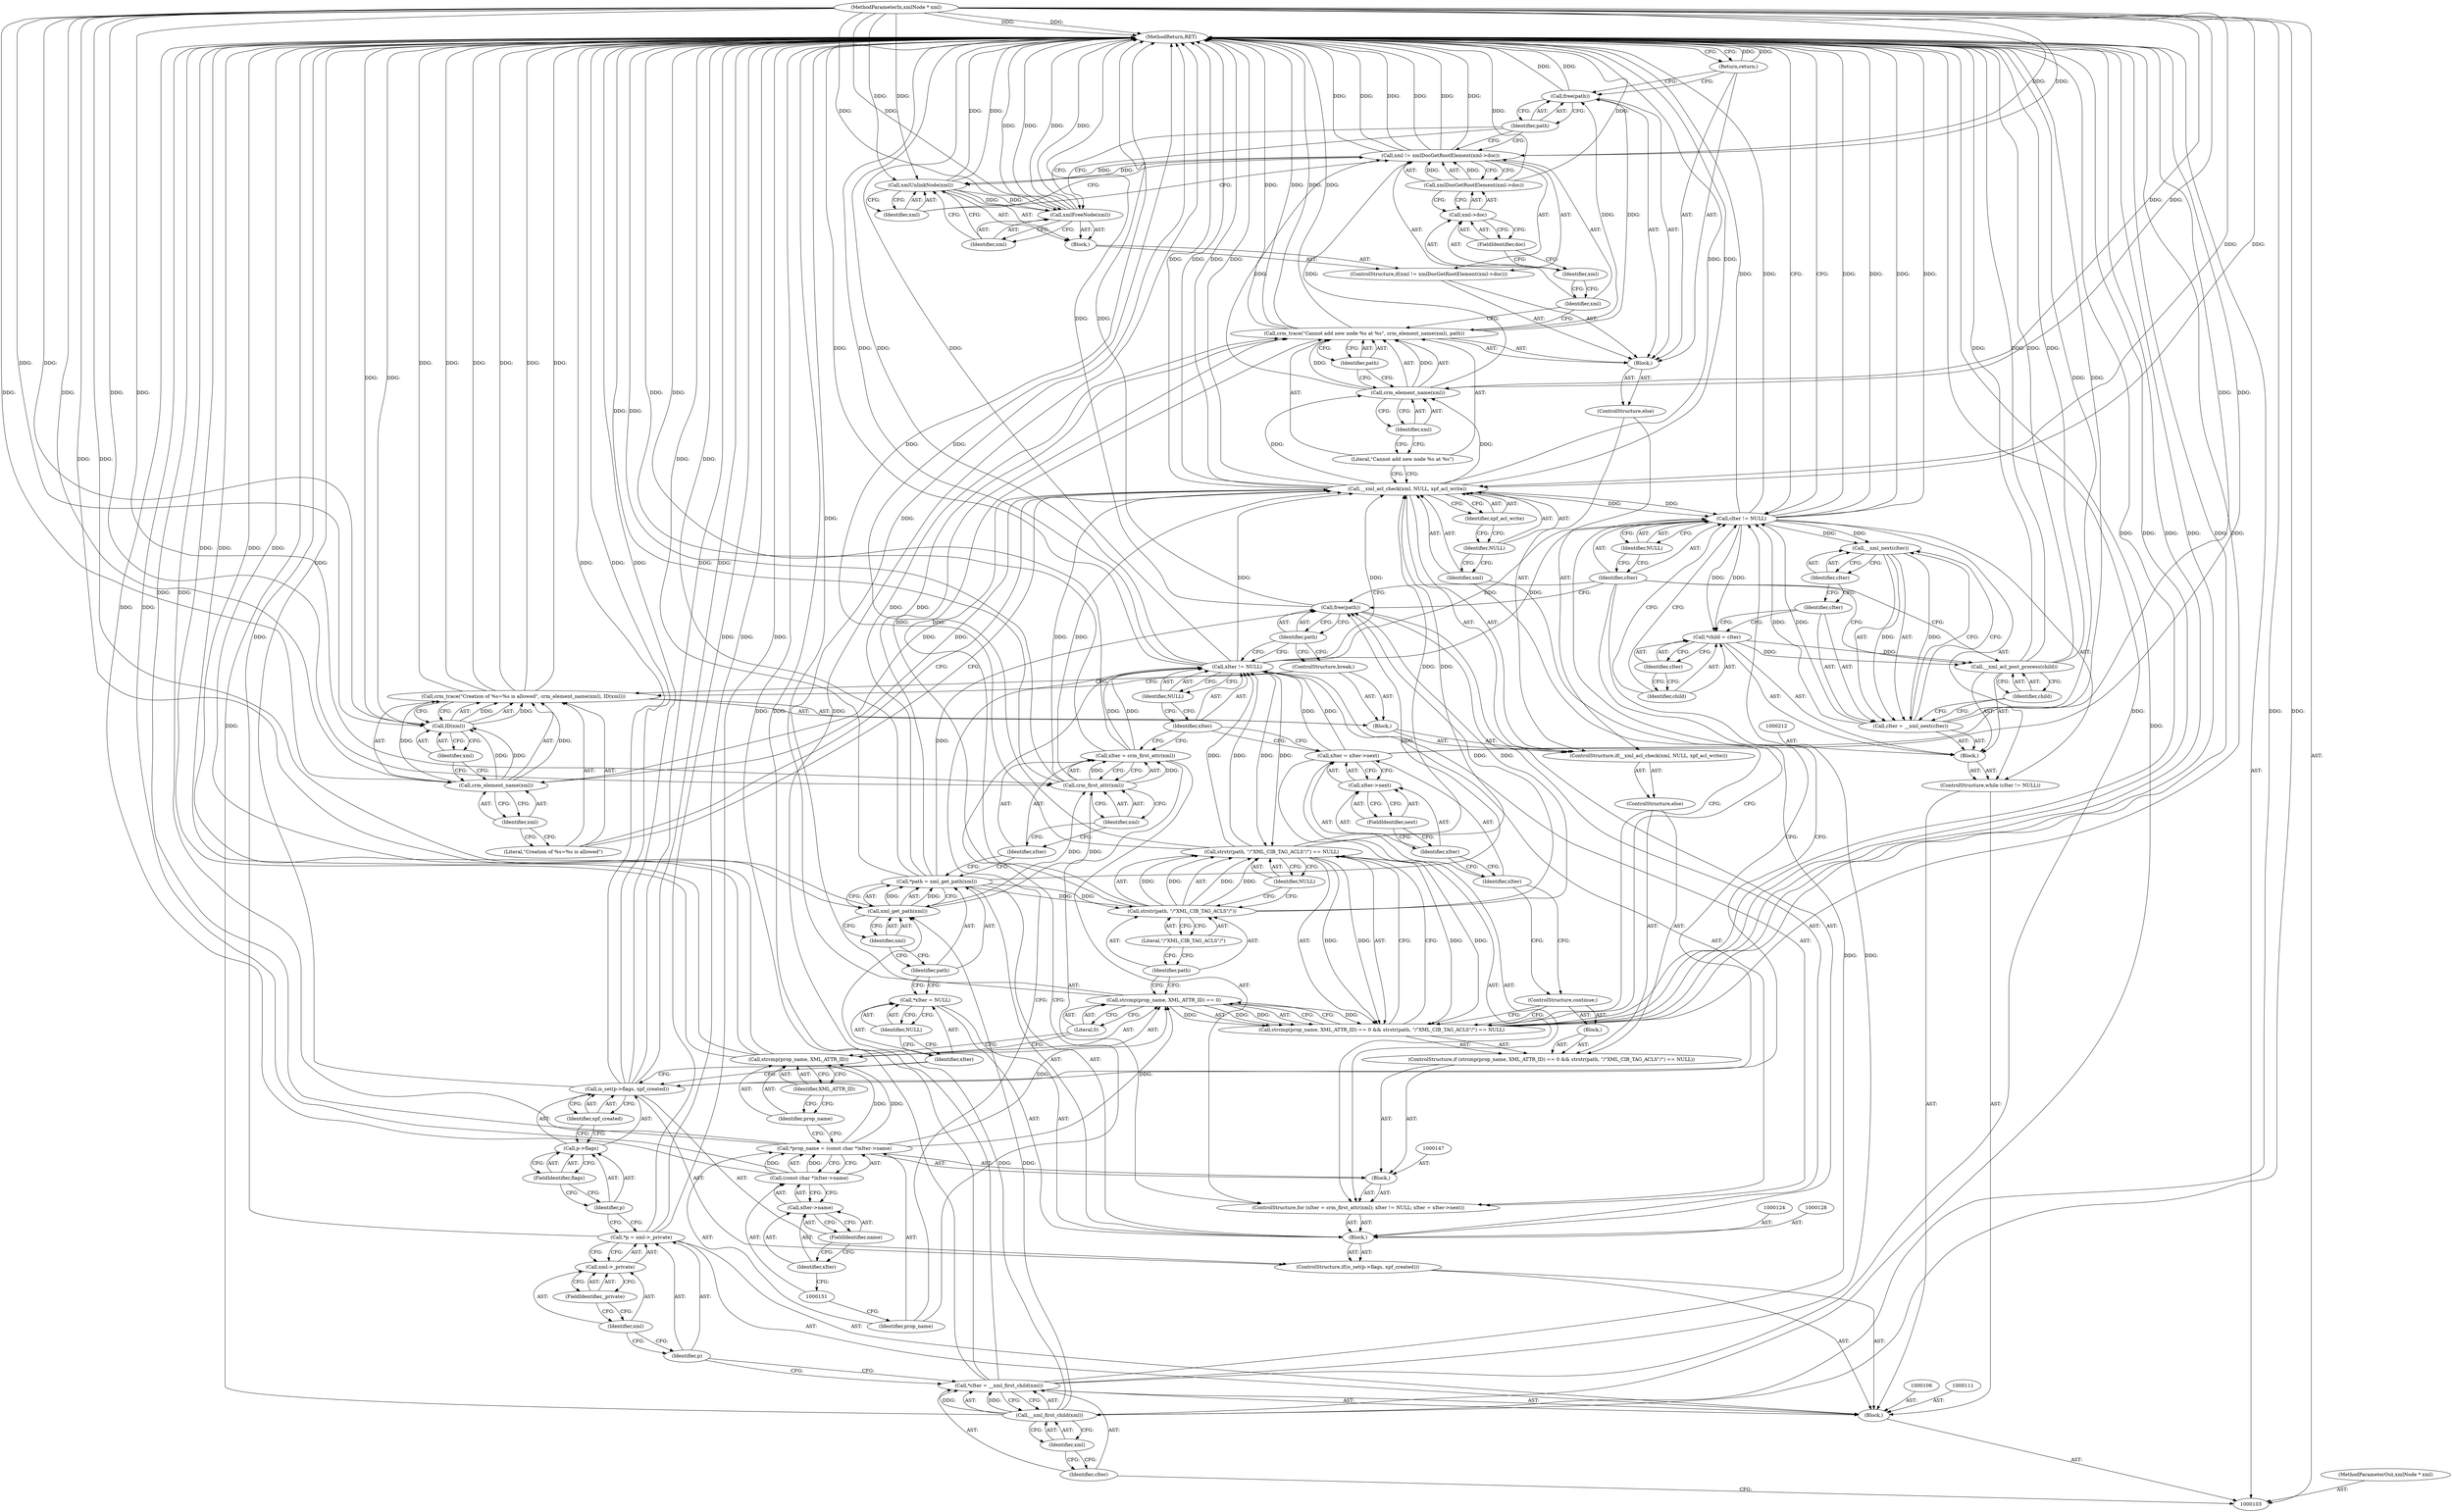digraph "0_pacemaker_84ac07c" {
"1000222" [label="(MethodReturn,RET)"];
"1000104" [label="(MethodParameterIn,xmlNode * xml)"];
"1000329" [label="(MethodParameterOut,xmlNode * xml)"];
"1000134" [label="(Call,xIter = crm_first_attr(xml))"];
"1000135" [label="(Identifier,xIter)"];
"1000136" [label="(Call,crm_first_attr(xml))"];
"1000137" [label="(Identifier,xml)"];
"1000138" [label="(Call,xIter != NULL)"];
"1000139" [label="(Identifier,xIter)"];
"1000140" [label="(Identifier,NULL)"];
"1000141" [label="(Call,xIter = xIter->next)"];
"1000142" [label="(Identifier,xIter)"];
"1000143" [label="(Call,xIter->next)"];
"1000144" [label="(Identifier,xIter)"];
"1000145" [label="(FieldIdentifier,next)"];
"1000133" [label="(ControlStructure,for (xIter = crm_first_attr(xml); xIter != NULL; xIter = xIter->next))"];
"1000146" [label="(Block,)"];
"1000148" [label="(Call,*prop_name = (const char *)xIter->name)"];
"1000149" [label="(Identifier,prop_name)"];
"1000150" [label="(Call,(const char *)xIter->name)"];
"1000152" [label="(Call,xIter->name)"];
"1000153" [label="(Identifier,xIter)"];
"1000154" [label="(FieldIdentifier,name)"];
"1000167" [label="(Block,)"];
"1000155" [label="(ControlStructure,if (strcmp(prop_name, XML_ATTR_ID) == 0 && strstr(path, \"/\"XML_CIB_TAG_ACLS\"/\") == NULL))"];
"1000156" [label="(Call,strcmp(prop_name, XML_ATTR_ID) == 0 && strstr(path, \"/\"XML_CIB_TAG_ACLS\"/\") == NULL)"];
"1000157" [label="(Call,strcmp(prop_name, XML_ATTR_ID) == 0)"];
"1000158" [label="(Call,strcmp(prop_name, XML_ATTR_ID))"];
"1000159" [label="(Identifier,prop_name)"];
"1000160" [label="(Identifier,XML_ATTR_ID)"];
"1000161" [label="(Literal,0)"];
"1000162" [label="(Call,strstr(path, \"/\"XML_CIB_TAG_ACLS\"/\") == NULL)"];
"1000163" [label="(Call,strstr(path, \"/\"XML_CIB_TAG_ACLS\"/\"))"];
"1000164" [label="(Identifier,path)"];
"1000165" [label="(Literal,\"/\"XML_CIB_TAG_ACLS\"/\")"];
"1000166" [label="(Identifier,NULL)"];
"1000168" [label="(ControlStructure,continue;)"];
"1000105" [label="(Block,)"];
"1000169" [label="(ControlStructure,else)"];
"1000170" [label="(ControlStructure,if(__xml_acl_check(xml, NULL, xpf_acl_write)))"];
"1000171" [label="(Call,__xml_acl_check(xml, NULL, xpf_acl_write))"];
"1000172" [label="(Identifier,xml)"];
"1000173" [label="(Identifier,NULL)"];
"1000174" [label="(Identifier,xpf_acl_write)"];
"1000175" [label="(Block,)"];
"1000176" [label="(Call,crm_trace(\"Creation of %s=%s is allowed\", crm_element_name(xml), ID(xml)))"];
"1000177" [label="(Literal,\"Creation of %s=%s is allowed\")"];
"1000178" [label="(Call,crm_element_name(xml))"];
"1000179" [label="(Identifier,xml)"];
"1000180" [label="(Call,ID(xml))"];
"1000181" [label="(Identifier,xml)"];
"1000182" [label="(ControlStructure,break;)"];
"1000183" [label="(ControlStructure,else)"];
"1000184" [label="(Block,)"];
"1000185" [label="(Call,crm_trace(\"Cannot add new node %s at %s\", crm_element_name(xml), path))"];
"1000186" [label="(Literal,\"Cannot add new node %s at %s\")"];
"1000187" [label="(Call,crm_element_name(xml))"];
"1000188" [label="(Identifier,xml)"];
"1000189" [label="(Identifier,path)"];
"1000190" [label="(ControlStructure,if(xml != xmlDocGetRootElement(xml->doc)))"];
"1000191" [label="(Call,xml != xmlDocGetRootElement(xml->doc))"];
"1000192" [label="(Identifier,xml)"];
"1000193" [label="(Call,xmlDocGetRootElement(xml->doc))"];
"1000194" [label="(Call,xml->doc)"];
"1000195" [label="(Identifier,xml)"];
"1000196" [label="(FieldIdentifier,doc)"];
"1000197" [label="(Block,)"];
"1000198" [label="(Call,xmlUnlinkNode(xml))"];
"1000199" [label="(Identifier,xml)"];
"1000107" [label="(Call,*cIter = __xml_first_child(xml))"];
"1000108" [label="(Identifier,cIter)"];
"1000109" [label="(Call,__xml_first_child(xml))"];
"1000110" [label="(Identifier,xml)"];
"1000200" [label="(Call,xmlFreeNode(xml))"];
"1000201" [label="(Identifier,xml)"];
"1000202" [label="(Call,free(path))"];
"1000203" [label="(Identifier,path)"];
"1000204" [label="(Return,return;)"];
"1000206" [label="(Identifier,path)"];
"1000205" [label="(Call,free(path))"];
"1000208" [label="(Call,cIter != NULL)"];
"1000209" [label="(Identifier,cIter)"];
"1000210" [label="(Identifier,NULL)"];
"1000207" [label="(ControlStructure,while (cIter != NULL))"];
"1000112" [label="(Call,*p = xml->_private)"];
"1000113" [label="(Identifier,p)"];
"1000114" [label="(Call,xml->_private)"];
"1000115" [label="(Identifier,xml)"];
"1000116" [label="(FieldIdentifier,_private)"];
"1000213" [label="(Call,*child = cIter)"];
"1000214" [label="(Identifier,child)"];
"1000215" [label="(Identifier,cIter)"];
"1000211" [label="(Block,)"];
"1000218" [label="(Call,__xml_next(cIter))"];
"1000219" [label="(Identifier,cIter)"];
"1000216" [label="(Call,cIter = __xml_next(cIter))"];
"1000217" [label="(Identifier,cIter)"];
"1000221" [label="(Identifier,child)"];
"1000220" [label="(Call,__xml_acl_post_process(child))"];
"1000119" [label="(Call,p->flags)"];
"1000120" [label="(Identifier,p)"];
"1000121" [label="(FieldIdentifier,flags)"];
"1000122" [label="(Identifier,xpf_created)"];
"1000117" [label="(ControlStructure,if(is_set(p->flags, xpf_created)))"];
"1000118" [label="(Call,is_set(p->flags, xpf_created))"];
"1000125" [label="(Call,*xIter = NULL)"];
"1000126" [label="(Identifier,xIter)"];
"1000127" [label="(Identifier,NULL)"];
"1000129" [label="(Call,*path = xml_get_path(xml))"];
"1000130" [label="(Identifier,path)"];
"1000131" [label="(Call,xml_get_path(xml))"];
"1000132" [label="(Identifier,xml)"];
"1000123" [label="(Block,)"];
"1000222" -> "1000103"  [label="AST: "];
"1000222" -> "1000204"  [label="CFG: "];
"1000222" -> "1000208"  [label="CFG: "];
"1000204" -> "1000222"  [label="DDG: "];
"1000185" -> "1000222"  [label="DDG: "];
"1000185" -> "1000222"  [label="DDG: "];
"1000104" -> "1000222"  [label="DDG: "];
"1000150" -> "1000222"  [label="DDG: "];
"1000180" -> "1000222"  [label="DDG: "];
"1000118" -> "1000222"  [label="DDG: "];
"1000118" -> "1000222"  [label="DDG: "];
"1000118" -> "1000222"  [label="DDG: "];
"1000148" -> "1000222"  [label="DDG: "];
"1000191" -> "1000222"  [label="DDG: "];
"1000191" -> "1000222"  [label="DDG: "];
"1000191" -> "1000222"  [label="DDG: "];
"1000176" -> "1000222"  [label="DDG: "];
"1000176" -> "1000222"  [label="DDG: "];
"1000176" -> "1000222"  [label="DDG: "];
"1000158" -> "1000222"  [label="DDG: "];
"1000158" -> "1000222"  [label="DDG: "];
"1000220" -> "1000222"  [label="DDG: "];
"1000220" -> "1000222"  [label="DDG: "];
"1000193" -> "1000222"  [label="DDG: "];
"1000200" -> "1000222"  [label="DDG: "];
"1000200" -> "1000222"  [label="DDG: "];
"1000107" -> "1000222"  [label="DDG: "];
"1000107" -> "1000222"  [label="DDG: "];
"1000208" -> "1000222"  [label="DDG: "];
"1000208" -> "1000222"  [label="DDG: "];
"1000208" -> "1000222"  [label="DDG: "];
"1000156" -> "1000222"  [label="DDG: "];
"1000156" -> "1000222"  [label="DDG: "];
"1000156" -> "1000222"  [label="DDG: "];
"1000112" -> "1000222"  [label="DDG: "];
"1000112" -> "1000222"  [label="DDG: "];
"1000205" -> "1000222"  [label="DDG: "];
"1000138" -> "1000222"  [label="DDG: "];
"1000138" -> "1000222"  [label="DDG: "];
"1000157" -> "1000222"  [label="DDG: "];
"1000216" -> "1000222"  [label="DDG: "];
"1000202" -> "1000222"  [label="DDG: "];
"1000109" -> "1000222"  [label="DDG: "];
"1000171" -> "1000222"  [label="DDG: "];
"1000171" -> "1000222"  [label="DDG: "];
"1000171" -> "1000222"  [label="DDG: "];
"1000141" -> "1000222"  [label="DDG: "];
"1000134" -> "1000222"  [label="DDG: "];
"1000162" -> "1000222"  [label="DDG: "];
"1000136" -> "1000222"  [label="DDG: "];
"1000198" -> "1000222"  [label="DDG: "];
"1000129" -> "1000222"  [label="DDG: "];
"1000104" -> "1000103"  [label="AST: "];
"1000104" -> "1000222"  [label="DDG: "];
"1000104" -> "1000109"  [label="DDG: "];
"1000104" -> "1000131"  [label="DDG: "];
"1000104" -> "1000136"  [label="DDG: "];
"1000104" -> "1000171"  [label="DDG: "];
"1000104" -> "1000178"  [label="DDG: "];
"1000104" -> "1000180"  [label="DDG: "];
"1000104" -> "1000187"  [label="DDG: "];
"1000104" -> "1000191"  [label="DDG: "];
"1000104" -> "1000198"  [label="DDG: "];
"1000104" -> "1000200"  [label="DDG: "];
"1000329" -> "1000103"  [label="AST: "];
"1000134" -> "1000133"  [label="AST: "];
"1000134" -> "1000136"  [label="CFG: "];
"1000135" -> "1000134"  [label="AST: "];
"1000136" -> "1000134"  [label="AST: "];
"1000139" -> "1000134"  [label="CFG: "];
"1000134" -> "1000222"  [label="DDG: "];
"1000136" -> "1000134"  [label="DDG: "];
"1000134" -> "1000138"  [label="DDG: "];
"1000135" -> "1000134"  [label="AST: "];
"1000135" -> "1000129"  [label="CFG: "];
"1000137" -> "1000135"  [label="CFG: "];
"1000136" -> "1000134"  [label="AST: "];
"1000136" -> "1000137"  [label="CFG: "];
"1000137" -> "1000136"  [label="AST: "];
"1000134" -> "1000136"  [label="CFG: "];
"1000136" -> "1000222"  [label="DDG: "];
"1000136" -> "1000134"  [label="DDG: "];
"1000131" -> "1000136"  [label="DDG: "];
"1000104" -> "1000136"  [label="DDG: "];
"1000136" -> "1000171"  [label="DDG: "];
"1000137" -> "1000136"  [label="AST: "];
"1000137" -> "1000135"  [label="CFG: "];
"1000136" -> "1000137"  [label="CFG: "];
"1000138" -> "1000133"  [label="AST: "];
"1000138" -> "1000140"  [label="CFG: "];
"1000139" -> "1000138"  [label="AST: "];
"1000140" -> "1000138"  [label="AST: "];
"1000149" -> "1000138"  [label="CFG: "];
"1000206" -> "1000138"  [label="CFG: "];
"1000138" -> "1000222"  [label="DDG: "];
"1000138" -> "1000222"  [label="DDG: "];
"1000141" -> "1000138"  [label="DDG: "];
"1000134" -> "1000138"  [label="DDG: "];
"1000162" -> "1000138"  [label="DDG: "];
"1000138" -> "1000162"  [label="DDG: "];
"1000138" -> "1000171"  [label="DDG: "];
"1000138" -> "1000208"  [label="DDG: "];
"1000139" -> "1000138"  [label="AST: "];
"1000139" -> "1000134"  [label="CFG: "];
"1000139" -> "1000141"  [label="CFG: "];
"1000140" -> "1000139"  [label="CFG: "];
"1000140" -> "1000138"  [label="AST: "];
"1000140" -> "1000139"  [label="CFG: "];
"1000138" -> "1000140"  [label="CFG: "];
"1000141" -> "1000133"  [label="AST: "];
"1000141" -> "1000143"  [label="CFG: "];
"1000142" -> "1000141"  [label="AST: "];
"1000143" -> "1000141"  [label="AST: "];
"1000139" -> "1000141"  [label="CFG: "];
"1000141" -> "1000222"  [label="DDG: "];
"1000141" -> "1000138"  [label="DDG: "];
"1000142" -> "1000141"  [label="AST: "];
"1000142" -> "1000168"  [label="CFG: "];
"1000144" -> "1000142"  [label="CFG: "];
"1000143" -> "1000141"  [label="AST: "];
"1000143" -> "1000145"  [label="CFG: "];
"1000144" -> "1000143"  [label="AST: "];
"1000145" -> "1000143"  [label="AST: "];
"1000141" -> "1000143"  [label="CFG: "];
"1000144" -> "1000143"  [label="AST: "];
"1000144" -> "1000142"  [label="CFG: "];
"1000145" -> "1000144"  [label="CFG: "];
"1000145" -> "1000143"  [label="AST: "];
"1000145" -> "1000144"  [label="CFG: "];
"1000143" -> "1000145"  [label="CFG: "];
"1000133" -> "1000123"  [label="AST: "];
"1000134" -> "1000133"  [label="AST: "];
"1000138" -> "1000133"  [label="AST: "];
"1000141" -> "1000133"  [label="AST: "];
"1000146" -> "1000133"  [label="AST: "];
"1000146" -> "1000133"  [label="AST: "];
"1000147" -> "1000146"  [label="AST: "];
"1000148" -> "1000146"  [label="AST: "];
"1000155" -> "1000146"  [label="AST: "];
"1000148" -> "1000146"  [label="AST: "];
"1000148" -> "1000150"  [label="CFG: "];
"1000149" -> "1000148"  [label="AST: "];
"1000150" -> "1000148"  [label="AST: "];
"1000159" -> "1000148"  [label="CFG: "];
"1000148" -> "1000222"  [label="DDG: "];
"1000150" -> "1000148"  [label="DDG: "];
"1000148" -> "1000157"  [label="DDG: "];
"1000148" -> "1000158"  [label="DDG: "];
"1000149" -> "1000148"  [label="AST: "];
"1000149" -> "1000138"  [label="CFG: "];
"1000151" -> "1000149"  [label="CFG: "];
"1000150" -> "1000148"  [label="AST: "];
"1000150" -> "1000152"  [label="CFG: "];
"1000151" -> "1000150"  [label="AST: "];
"1000152" -> "1000150"  [label="AST: "];
"1000148" -> "1000150"  [label="CFG: "];
"1000150" -> "1000222"  [label="DDG: "];
"1000150" -> "1000148"  [label="DDG: "];
"1000152" -> "1000150"  [label="AST: "];
"1000152" -> "1000154"  [label="CFG: "];
"1000153" -> "1000152"  [label="AST: "];
"1000154" -> "1000152"  [label="AST: "];
"1000150" -> "1000152"  [label="CFG: "];
"1000153" -> "1000152"  [label="AST: "];
"1000153" -> "1000151"  [label="CFG: "];
"1000154" -> "1000153"  [label="CFG: "];
"1000154" -> "1000152"  [label="AST: "];
"1000154" -> "1000153"  [label="CFG: "];
"1000152" -> "1000154"  [label="CFG: "];
"1000167" -> "1000155"  [label="AST: "];
"1000168" -> "1000167"  [label="AST: "];
"1000155" -> "1000146"  [label="AST: "];
"1000156" -> "1000155"  [label="AST: "];
"1000167" -> "1000155"  [label="AST: "];
"1000169" -> "1000155"  [label="AST: "];
"1000156" -> "1000155"  [label="AST: "];
"1000156" -> "1000157"  [label="CFG: "];
"1000156" -> "1000162"  [label="CFG: "];
"1000157" -> "1000156"  [label="AST: "];
"1000162" -> "1000156"  [label="AST: "];
"1000168" -> "1000156"  [label="CFG: "];
"1000172" -> "1000156"  [label="CFG: "];
"1000156" -> "1000222"  [label="DDG: "];
"1000156" -> "1000222"  [label="DDG: "];
"1000156" -> "1000222"  [label="DDG: "];
"1000157" -> "1000156"  [label="DDG: "];
"1000157" -> "1000156"  [label="DDG: "];
"1000162" -> "1000156"  [label="DDG: "];
"1000162" -> "1000156"  [label="DDG: "];
"1000157" -> "1000156"  [label="AST: "];
"1000157" -> "1000161"  [label="CFG: "];
"1000158" -> "1000157"  [label="AST: "];
"1000161" -> "1000157"  [label="AST: "];
"1000164" -> "1000157"  [label="CFG: "];
"1000156" -> "1000157"  [label="CFG: "];
"1000157" -> "1000222"  [label="DDG: "];
"1000157" -> "1000156"  [label="DDG: "];
"1000157" -> "1000156"  [label="DDG: "];
"1000148" -> "1000157"  [label="DDG: "];
"1000158" -> "1000157"  [label="AST: "];
"1000158" -> "1000160"  [label="CFG: "];
"1000159" -> "1000158"  [label="AST: "];
"1000160" -> "1000158"  [label="AST: "];
"1000161" -> "1000158"  [label="CFG: "];
"1000158" -> "1000222"  [label="DDG: "];
"1000158" -> "1000222"  [label="DDG: "];
"1000148" -> "1000158"  [label="DDG: "];
"1000159" -> "1000158"  [label="AST: "];
"1000159" -> "1000148"  [label="CFG: "];
"1000160" -> "1000159"  [label="CFG: "];
"1000160" -> "1000158"  [label="AST: "];
"1000160" -> "1000159"  [label="CFG: "];
"1000158" -> "1000160"  [label="CFG: "];
"1000161" -> "1000157"  [label="AST: "];
"1000161" -> "1000158"  [label="CFG: "];
"1000157" -> "1000161"  [label="CFG: "];
"1000162" -> "1000156"  [label="AST: "];
"1000162" -> "1000166"  [label="CFG: "];
"1000163" -> "1000162"  [label="AST: "];
"1000166" -> "1000162"  [label="AST: "];
"1000156" -> "1000162"  [label="CFG: "];
"1000162" -> "1000222"  [label="DDG: "];
"1000162" -> "1000138"  [label="DDG: "];
"1000162" -> "1000156"  [label="DDG: "];
"1000162" -> "1000156"  [label="DDG: "];
"1000163" -> "1000162"  [label="DDG: "];
"1000163" -> "1000162"  [label="DDG: "];
"1000138" -> "1000162"  [label="DDG: "];
"1000162" -> "1000171"  [label="DDG: "];
"1000163" -> "1000162"  [label="AST: "];
"1000163" -> "1000165"  [label="CFG: "];
"1000164" -> "1000163"  [label="AST: "];
"1000165" -> "1000163"  [label="AST: "];
"1000166" -> "1000163"  [label="CFG: "];
"1000163" -> "1000162"  [label="DDG: "];
"1000163" -> "1000162"  [label="DDG: "];
"1000129" -> "1000163"  [label="DDG: "];
"1000163" -> "1000185"  [label="DDG: "];
"1000163" -> "1000205"  [label="DDG: "];
"1000164" -> "1000163"  [label="AST: "];
"1000164" -> "1000157"  [label="CFG: "];
"1000165" -> "1000164"  [label="CFG: "];
"1000165" -> "1000163"  [label="AST: "];
"1000165" -> "1000164"  [label="CFG: "];
"1000163" -> "1000165"  [label="CFG: "];
"1000166" -> "1000162"  [label="AST: "];
"1000166" -> "1000163"  [label="CFG: "];
"1000162" -> "1000166"  [label="CFG: "];
"1000168" -> "1000167"  [label="AST: "];
"1000168" -> "1000156"  [label="CFG: "];
"1000142" -> "1000168"  [label="CFG: "];
"1000105" -> "1000103"  [label="AST: "];
"1000106" -> "1000105"  [label="AST: "];
"1000107" -> "1000105"  [label="AST: "];
"1000111" -> "1000105"  [label="AST: "];
"1000112" -> "1000105"  [label="AST: "];
"1000117" -> "1000105"  [label="AST: "];
"1000207" -> "1000105"  [label="AST: "];
"1000169" -> "1000155"  [label="AST: "];
"1000170" -> "1000169"  [label="AST: "];
"1000170" -> "1000169"  [label="AST: "];
"1000171" -> "1000170"  [label="AST: "];
"1000175" -> "1000170"  [label="AST: "];
"1000183" -> "1000170"  [label="AST: "];
"1000171" -> "1000170"  [label="AST: "];
"1000171" -> "1000174"  [label="CFG: "];
"1000172" -> "1000171"  [label="AST: "];
"1000173" -> "1000171"  [label="AST: "];
"1000174" -> "1000171"  [label="AST: "];
"1000177" -> "1000171"  [label="CFG: "];
"1000186" -> "1000171"  [label="CFG: "];
"1000171" -> "1000222"  [label="DDG: "];
"1000171" -> "1000222"  [label="DDG: "];
"1000171" -> "1000222"  [label="DDG: "];
"1000136" -> "1000171"  [label="DDG: "];
"1000104" -> "1000171"  [label="DDG: "];
"1000162" -> "1000171"  [label="DDG: "];
"1000138" -> "1000171"  [label="DDG: "];
"1000171" -> "1000178"  [label="DDG: "];
"1000171" -> "1000187"  [label="DDG: "];
"1000171" -> "1000208"  [label="DDG: "];
"1000172" -> "1000171"  [label="AST: "];
"1000172" -> "1000156"  [label="CFG: "];
"1000173" -> "1000172"  [label="CFG: "];
"1000173" -> "1000171"  [label="AST: "];
"1000173" -> "1000172"  [label="CFG: "];
"1000174" -> "1000173"  [label="CFG: "];
"1000174" -> "1000171"  [label="AST: "];
"1000174" -> "1000173"  [label="CFG: "];
"1000171" -> "1000174"  [label="CFG: "];
"1000175" -> "1000170"  [label="AST: "];
"1000176" -> "1000175"  [label="AST: "];
"1000182" -> "1000175"  [label="AST: "];
"1000176" -> "1000175"  [label="AST: "];
"1000176" -> "1000180"  [label="CFG: "];
"1000177" -> "1000176"  [label="AST: "];
"1000178" -> "1000176"  [label="AST: "];
"1000180" -> "1000176"  [label="AST: "];
"1000182" -> "1000176"  [label="CFG: "];
"1000176" -> "1000222"  [label="DDG: "];
"1000176" -> "1000222"  [label="DDG: "];
"1000176" -> "1000222"  [label="DDG: "];
"1000178" -> "1000176"  [label="DDG: "];
"1000180" -> "1000176"  [label="DDG: "];
"1000177" -> "1000176"  [label="AST: "];
"1000177" -> "1000171"  [label="CFG: "];
"1000179" -> "1000177"  [label="CFG: "];
"1000178" -> "1000176"  [label="AST: "];
"1000178" -> "1000179"  [label="CFG: "];
"1000179" -> "1000178"  [label="AST: "];
"1000181" -> "1000178"  [label="CFG: "];
"1000178" -> "1000176"  [label="DDG: "];
"1000171" -> "1000178"  [label="DDG: "];
"1000104" -> "1000178"  [label="DDG: "];
"1000178" -> "1000180"  [label="DDG: "];
"1000179" -> "1000178"  [label="AST: "];
"1000179" -> "1000177"  [label="CFG: "];
"1000178" -> "1000179"  [label="CFG: "];
"1000180" -> "1000176"  [label="AST: "];
"1000180" -> "1000181"  [label="CFG: "];
"1000181" -> "1000180"  [label="AST: "];
"1000176" -> "1000180"  [label="CFG: "];
"1000180" -> "1000222"  [label="DDG: "];
"1000180" -> "1000176"  [label="DDG: "];
"1000178" -> "1000180"  [label="DDG: "];
"1000104" -> "1000180"  [label="DDG: "];
"1000181" -> "1000180"  [label="AST: "];
"1000181" -> "1000178"  [label="CFG: "];
"1000180" -> "1000181"  [label="CFG: "];
"1000182" -> "1000175"  [label="AST: "];
"1000182" -> "1000176"  [label="CFG: "];
"1000206" -> "1000182"  [label="CFG: "];
"1000183" -> "1000170"  [label="AST: "];
"1000184" -> "1000183"  [label="AST: "];
"1000184" -> "1000183"  [label="AST: "];
"1000185" -> "1000184"  [label="AST: "];
"1000190" -> "1000184"  [label="AST: "];
"1000202" -> "1000184"  [label="AST: "];
"1000204" -> "1000184"  [label="AST: "];
"1000185" -> "1000184"  [label="AST: "];
"1000185" -> "1000189"  [label="CFG: "];
"1000186" -> "1000185"  [label="AST: "];
"1000187" -> "1000185"  [label="AST: "];
"1000189" -> "1000185"  [label="AST: "];
"1000192" -> "1000185"  [label="CFG: "];
"1000185" -> "1000222"  [label="DDG: "];
"1000185" -> "1000222"  [label="DDG: "];
"1000187" -> "1000185"  [label="DDG: "];
"1000129" -> "1000185"  [label="DDG: "];
"1000163" -> "1000185"  [label="DDG: "];
"1000185" -> "1000202"  [label="DDG: "];
"1000186" -> "1000185"  [label="AST: "];
"1000186" -> "1000171"  [label="CFG: "];
"1000188" -> "1000186"  [label="CFG: "];
"1000187" -> "1000185"  [label="AST: "];
"1000187" -> "1000188"  [label="CFG: "];
"1000188" -> "1000187"  [label="AST: "];
"1000189" -> "1000187"  [label="CFG: "];
"1000187" -> "1000185"  [label="DDG: "];
"1000171" -> "1000187"  [label="DDG: "];
"1000104" -> "1000187"  [label="DDG: "];
"1000187" -> "1000191"  [label="DDG: "];
"1000188" -> "1000187"  [label="AST: "];
"1000188" -> "1000186"  [label="CFG: "];
"1000187" -> "1000188"  [label="CFG: "];
"1000189" -> "1000185"  [label="AST: "];
"1000189" -> "1000187"  [label="CFG: "];
"1000185" -> "1000189"  [label="CFG: "];
"1000190" -> "1000184"  [label="AST: "];
"1000191" -> "1000190"  [label="AST: "];
"1000197" -> "1000190"  [label="AST: "];
"1000191" -> "1000190"  [label="AST: "];
"1000191" -> "1000193"  [label="CFG: "];
"1000192" -> "1000191"  [label="AST: "];
"1000193" -> "1000191"  [label="AST: "];
"1000199" -> "1000191"  [label="CFG: "];
"1000203" -> "1000191"  [label="CFG: "];
"1000191" -> "1000222"  [label="DDG: "];
"1000191" -> "1000222"  [label="DDG: "];
"1000191" -> "1000222"  [label="DDG: "];
"1000187" -> "1000191"  [label="DDG: "];
"1000104" -> "1000191"  [label="DDG: "];
"1000193" -> "1000191"  [label="DDG: "];
"1000191" -> "1000198"  [label="DDG: "];
"1000192" -> "1000191"  [label="AST: "];
"1000192" -> "1000185"  [label="CFG: "];
"1000195" -> "1000192"  [label="CFG: "];
"1000193" -> "1000191"  [label="AST: "];
"1000193" -> "1000194"  [label="CFG: "];
"1000194" -> "1000193"  [label="AST: "];
"1000191" -> "1000193"  [label="CFG: "];
"1000193" -> "1000222"  [label="DDG: "];
"1000193" -> "1000191"  [label="DDG: "];
"1000194" -> "1000193"  [label="AST: "];
"1000194" -> "1000196"  [label="CFG: "];
"1000195" -> "1000194"  [label="AST: "];
"1000196" -> "1000194"  [label="AST: "];
"1000193" -> "1000194"  [label="CFG: "];
"1000195" -> "1000194"  [label="AST: "];
"1000195" -> "1000192"  [label="CFG: "];
"1000196" -> "1000195"  [label="CFG: "];
"1000196" -> "1000194"  [label="AST: "];
"1000196" -> "1000195"  [label="CFG: "];
"1000194" -> "1000196"  [label="CFG: "];
"1000197" -> "1000190"  [label="AST: "];
"1000198" -> "1000197"  [label="AST: "];
"1000200" -> "1000197"  [label="AST: "];
"1000198" -> "1000197"  [label="AST: "];
"1000198" -> "1000199"  [label="CFG: "];
"1000199" -> "1000198"  [label="AST: "];
"1000201" -> "1000198"  [label="CFG: "];
"1000198" -> "1000222"  [label="DDG: "];
"1000191" -> "1000198"  [label="DDG: "];
"1000104" -> "1000198"  [label="DDG: "];
"1000198" -> "1000200"  [label="DDG: "];
"1000199" -> "1000198"  [label="AST: "];
"1000199" -> "1000191"  [label="CFG: "];
"1000198" -> "1000199"  [label="CFG: "];
"1000107" -> "1000105"  [label="AST: "];
"1000107" -> "1000109"  [label="CFG: "];
"1000108" -> "1000107"  [label="AST: "];
"1000109" -> "1000107"  [label="AST: "];
"1000113" -> "1000107"  [label="CFG: "];
"1000107" -> "1000222"  [label="DDG: "];
"1000107" -> "1000222"  [label="DDG: "];
"1000109" -> "1000107"  [label="DDG: "];
"1000107" -> "1000208"  [label="DDG: "];
"1000108" -> "1000107"  [label="AST: "];
"1000108" -> "1000103"  [label="CFG: "];
"1000110" -> "1000108"  [label="CFG: "];
"1000109" -> "1000107"  [label="AST: "];
"1000109" -> "1000110"  [label="CFG: "];
"1000110" -> "1000109"  [label="AST: "];
"1000107" -> "1000109"  [label="CFG: "];
"1000109" -> "1000222"  [label="DDG: "];
"1000109" -> "1000107"  [label="DDG: "];
"1000104" -> "1000109"  [label="DDG: "];
"1000109" -> "1000131"  [label="DDG: "];
"1000110" -> "1000109"  [label="AST: "];
"1000110" -> "1000108"  [label="CFG: "];
"1000109" -> "1000110"  [label="CFG: "];
"1000200" -> "1000197"  [label="AST: "];
"1000200" -> "1000201"  [label="CFG: "];
"1000201" -> "1000200"  [label="AST: "];
"1000203" -> "1000200"  [label="CFG: "];
"1000200" -> "1000222"  [label="DDG: "];
"1000200" -> "1000222"  [label="DDG: "];
"1000198" -> "1000200"  [label="DDG: "];
"1000104" -> "1000200"  [label="DDG: "];
"1000201" -> "1000200"  [label="AST: "];
"1000201" -> "1000198"  [label="CFG: "];
"1000200" -> "1000201"  [label="CFG: "];
"1000202" -> "1000184"  [label="AST: "];
"1000202" -> "1000203"  [label="CFG: "];
"1000203" -> "1000202"  [label="AST: "];
"1000204" -> "1000202"  [label="CFG: "];
"1000202" -> "1000222"  [label="DDG: "];
"1000185" -> "1000202"  [label="DDG: "];
"1000203" -> "1000202"  [label="AST: "];
"1000203" -> "1000200"  [label="CFG: "];
"1000203" -> "1000191"  [label="CFG: "];
"1000202" -> "1000203"  [label="CFG: "];
"1000204" -> "1000184"  [label="AST: "];
"1000204" -> "1000202"  [label="CFG: "];
"1000222" -> "1000204"  [label="CFG: "];
"1000204" -> "1000222"  [label="DDG: "];
"1000206" -> "1000205"  [label="AST: "];
"1000206" -> "1000138"  [label="CFG: "];
"1000206" -> "1000182"  [label="CFG: "];
"1000205" -> "1000206"  [label="CFG: "];
"1000205" -> "1000123"  [label="AST: "];
"1000205" -> "1000206"  [label="CFG: "];
"1000206" -> "1000205"  [label="AST: "];
"1000209" -> "1000205"  [label="CFG: "];
"1000205" -> "1000222"  [label="DDG: "];
"1000129" -> "1000205"  [label="DDG: "];
"1000163" -> "1000205"  [label="DDG: "];
"1000208" -> "1000207"  [label="AST: "];
"1000208" -> "1000210"  [label="CFG: "];
"1000209" -> "1000208"  [label="AST: "];
"1000210" -> "1000208"  [label="AST: "];
"1000214" -> "1000208"  [label="CFG: "];
"1000222" -> "1000208"  [label="CFG: "];
"1000208" -> "1000222"  [label="DDG: "];
"1000208" -> "1000222"  [label="DDG: "];
"1000208" -> "1000222"  [label="DDG: "];
"1000107" -> "1000208"  [label="DDG: "];
"1000216" -> "1000208"  [label="DDG: "];
"1000138" -> "1000208"  [label="DDG: "];
"1000171" -> "1000208"  [label="DDG: "];
"1000208" -> "1000213"  [label="DDG: "];
"1000208" -> "1000218"  [label="DDG: "];
"1000209" -> "1000208"  [label="AST: "];
"1000209" -> "1000220"  [label="CFG: "];
"1000209" -> "1000205"  [label="CFG: "];
"1000209" -> "1000118"  [label="CFG: "];
"1000210" -> "1000209"  [label="CFG: "];
"1000210" -> "1000208"  [label="AST: "];
"1000210" -> "1000209"  [label="CFG: "];
"1000208" -> "1000210"  [label="CFG: "];
"1000207" -> "1000105"  [label="AST: "];
"1000208" -> "1000207"  [label="AST: "];
"1000211" -> "1000207"  [label="AST: "];
"1000112" -> "1000105"  [label="AST: "];
"1000112" -> "1000114"  [label="CFG: "];
"1000113" -> "1000112"  [label="AST: "];
"1000114" -> "1000112"  [label="AST: "];
"1000120" -> "1000112"  [label="CFG: "];
"1000112" -> "1000222"  [label="DDG: "];
"1000112" -> "1000222"  [label="DDG: "];
"1000113" -> "1000112"  [label="AST: "];
"1000113" -> "1000107"  [label="CFG: "];
"1000115" -> "1000113"  [label="CFG: "];
"1000114" -> "1000112"  [label="AST: "];
"1000114" -> "1000116"  [label="CFG: "];
"1000115" -> "1000114"  [label="AST: "];
"1000116" -> "1000114"  [label="AST: "];
"1000112" -> "1000114"  [label="CFG: "];
"1000115" -> "1000114"  [label="AST: "];
"1000115" -> "1000113"  [label="CFG: "];
"1000116" -> "1000115"  [label="CFG: "];
"1000116" -> "1000114"  [label="AST: "];
"1000116" -> "1000115"  [label="CFG: "];
"1000114" -> "1000116"  [label="CFG: "];
"1000213" -> "1000211"  [label="AST: "];
"1000213" -> "1000215"  [label="CFG: "];
"1000214" -> "1000213"  [label="AST: "];
"1000215" -> "1000213"  [label="AST: "];
"1000217" -> "1000213"  [label="CFG: "];
"1000208" -> "1000213"  [label="DDG: "];
"1000213" -> "1000220"  [label="DDG: "];
"1000214" -> "1000213"  [label="AST: "];
"1000214" -> "1000208"  [label="CFG: "];
"1000215" -> "1000214"  [label="CFG: "];
"1000215" -> "1000213"  [label="AST: "];
"1000215" -> "1000214"  [label="CFG: "];
"1000213" -> "1000215"  [label="CFG: "];
"1000211" -> "1000207"  [label="AST: "];
"1000212" -> "1000211"  [label="AST: "];
"1000213" -> "1000211"  [label="AST: "];
"1000216" -> "1000211"  [label="AST: "];
"1000220" -> "1000211"  [label="AST: "];
"1000218" -> "1000216"  [label="AST: "];
"1000218" -> "1000219"  [label="CFG: "];
"1000219" -> "1000218"  [label="AST: "];
"1000216" -> "1000218"  [label="CFG: "];
"1000218" -> "1000216"  [label="DDG: "];
"1000208" -> "1000218"  [label="DDG: "];
"1000219" -> "1000218"  [label="AST: "];
"1000219" -> "1000217"  [label="CFG: "];
"1000218" -> "1000219"  [label="CFG: "];
"1000216" -> "1000211"  [label="AST: "];
"1000216" -> "1000218"  [label="CFG: "];
"1000217" -> "1000216"  [label="AST: "];
"1000218" -> "1000216"  [label="AST: "];
"1000221" -> "1000216"  [label="CFG: "];
"1000216" -> "1000222"  [label="DDG: "];
"1000216" -> "1000208"  [label="DDG: "];
"1000218" -> "1000216"  [label="DDG: "];
"1000217" -> "1000216"  [label="AST: "];
"1000217" -> "1000213"  [label="CFG: "];
"1000219" -> "1000217"  [label="CFG: "];
"1000221" -> "1000220"  [label="AST: "];
"1000221" -> "1000216"  [label="CFG: "];
"1000220" -> "1000221"  [label="CFG: "];
"1000220" -> "1000211"  [label="AST: "];
"1000220" -> "1000221"  [label="CFG: "];
"1000221" -> "1000220"  [label="AST: "];
"1000209" -> "1000220"  [label="CFG: "];
"1000220" -> "1000222"  [label="DDG: "];
"1000220" -> "1000222"  [label="DDG: "];
"1000213" -> "1000220"  [label="DDG: "];
"1000119" -> "1000118"  [label="AST: "];
"1000119" -> "1000121"  [label="CFG: "];
"1000120" -> "1000119"  [label="AST: "];
"1000121" -> "1000119"  [label="AST: "];
"1000122" -> "1000119"  [label="CFG: "];
"1000120" -> "1000119"  [label="AST: "];
"1000120" -> "1000112"  [label="CFG: "];
"1000121" -> "1000120"  [label="CFG: "];
"1000121" -> "1000119"  [label="AST: "];
"1000121" -> "1000120"  [label="CFG: "];
"1000119" -> "1000121"  [label="CFG: "];
"1000122" -> "1000118"  [label="AST: "];
"1000122" -> "1000119"  [label="CFG: "];
"1000118" -> "1000122"  [label="CFG: "];
"1000117" -> "1000105"  [label="AST: "];
"1000118" -> "1000117"  [label="AST: "];
"1000123" -> "1000117"  [label="AST: "];
"1000118" -> "1000117"  [label="AST: "];
"1000118" -> "1000122"  [label="CFG: "];
"1000119" -> "1000118"  [label="AST: "];
"1000122" -> "1000118"  [label="AST: "];
"1000126" -> "1000118"  [label="CFG: "];
"1000209" -> "1000118"  [label="CFG: "];
"1000118" -> "1000222"  [label="DDG: "];
"1000118" -> "1000222"  [label="DDG: "];
"1000118" -> "1000222"  [label="DDG: "];
"1000125" -> "1000123"  [label="AST: "];
"1000125" -> "1000127"  [label="CFG: "];
"1000126" -> "1000125"  [label="AST: "];
"1000127" -> "1000125"  [label="AST: "];
"1000130" -> "1000125"  [label="CFG: "];
"1000126" -> "1000125"  [label="AST: "];
"1000126" -> "1000118"  [label="CFG: "];
"1000127" -> "1000126"  [label="CFG: "];
"1000127" -> "1000125"  [label="AST: "];
"1000127" -> "1000126"  [label="CFG: "];
"1000125" -> "1000127"  [label="CFG: "];
"1000129" -> "1000123"  [label="AST: "];
"1000129" -> "1000131"  [label="CFG: "];
"1000130" -> "1000129"  [label="AST: "];
"1000131" -> "1000129"  [label="AST: "];
"1000135" -> "1000129"  [label="CFG: "];
"1000129" -> "1000222"  [label="DDG: "];
"1000131" -> "1000129"  [label="DDG: "];
"1000129" -> "1000163"  [label="DDG: "];
"1000129" -> "1000185"  [label="DDG: "];
"1000129" -> "1000205"  [label="DDG: "];
"1000130" -> "1000129"  [label="AST: "];
"1000130" -> "1000125"  [label="CFG: "];
"1000132" -> "1000130"  [label="CFG: "];
"1000131" -> "1000129"  [label="AST: "];
"1000131" -> "1000132"  [label="CFG: "];
"1000132" -> "1000131"  [label="AST: "];
"1000129" -> "1000131"  [label="CFG: "];
"1000131" -> "1000129"  [label="DDG: "];
"1000109" -> "1000131"  [label="DDG: "];
"1000104" -> "1000131"  [label="DDG: "];
"1000131" -> "1000136"  [label="DDG: "];
"1000132" -> "1000131"  [label="AST: "];
"1000132" -> "1000130"  [label="CFG: "];
"1000131" -> "1000132"  [label="CFG: "];
"1000123" -> "1000117"  [label="AST: "];
"1000124" -> "1000123"  [label="AST: "];
"1000125" -> "1000123"  [label="AST: "];
"1000128" -> "1000123"  [label="AST: "];
"1000129" -> "1000123"  [label="AST: "];
"1000133" -> "1000123"  [label="AST: "];
"1000205" -> "1000123"  [label="AST: "];
}
